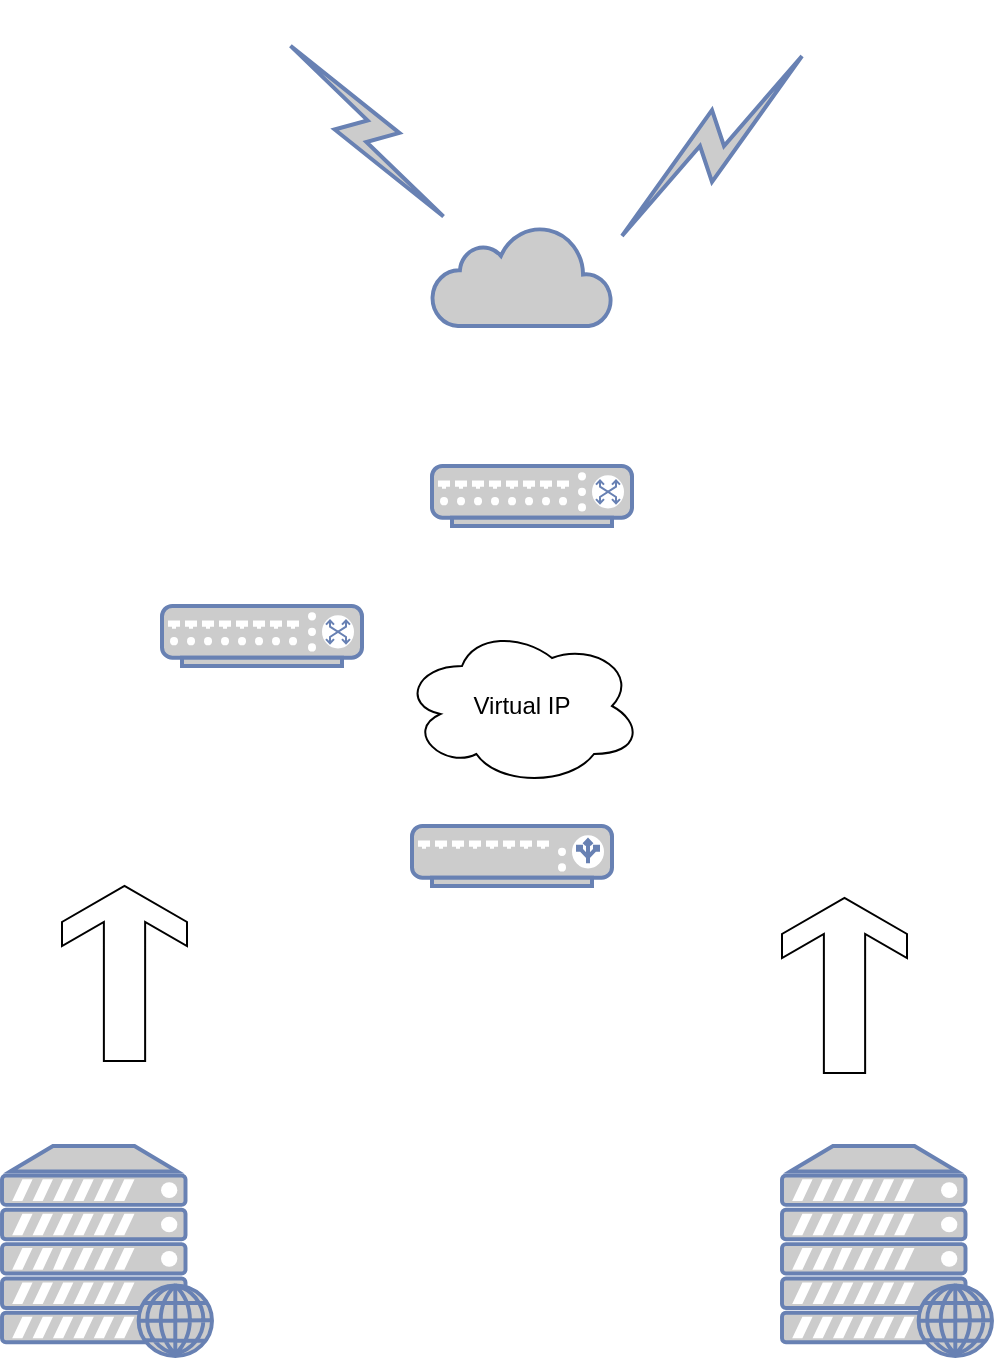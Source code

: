 <mxfile version="21.8.1" type="github">
  <diagram name="Page-1" id="7ZhIR4TqCh4ufvg9z-OK">
    <mxGraphModel dx="1434" dy="750" grid="1" gridSize="10" guides="1" tooltips="1" connect="1" arrows="1" fold="1" page="1" pageScale="1" pageWidth="850" pageHeight="1100" math="0" shadow="0">
      <root>
        <mxCell id="0" />
        <mxCell id="1" parent="0" />
        <mxCell id="F_gjkFXEltTEXuYi4get-1" value="" style="fontColor=#0066CC;verticalAlign=top;verticalLabelPosition=bottom;labelPosition=center;align=center;html=1;outlineConnect=0;fillColor=#CCCCCC;strokeColor=#6881B3;gradientColor=none;gradientDirection=north;strokeWidth=2;shape=mxgraph.networks.load_balancer;" vertex="1" parent="1">
          <mxGeometry x="365" y="470" width="100" height="30" as="geometry" />
        </mxCell>
        <mxCell id="F_gjkFXEltTEXuYi4get-3" value="" style="fontColor=#0066CC;verticalAlign=top;verticalLabelPosition=bottom;labelPosition=center;align=center;html=1;outlineConnect=0;fillColor=#CCCCCC;strokeColor=#6881B3;gradientColor=none;gradientDirection=north;strokeWidth=2;shape=mxgraph.networks.web_server;" vertex="1" parent="1">
          <mxGeometry x="160" y="630" width="105" height="105" as="geometry" />
        </mxCell>
        <mxCell id="F_gjkFXEltTEXuYi4get-4" value="" style="fontColor=#0066CC;verticalAlign=top;verticalLabelPosition=bottom;labelPosition=center;align=center;html=1;outlineConnect=0;fillColor=#CCCCCC;strokeColor=#6881B3;gradientColor=none;gradientDirection=north;strokeWidth=2;shape=mxgraph.networks.web_server;" vertex="1" parent="1">
          <mxGeometry x="550" y="630" width="105" height="105" as="geometry" />
        </mxCell>
        <mxCell id="F_gjkFXEltTEXuYi4get-6" value="" style="html=1;outlineConnect=0;fillColor=#CCCCCC;strokeColor=#6881B3;gradientColor=none;gradientDirection=north;strokeWidth=2;shape=mxgraph.networks.cloud;fontColor=#ffffff;" vertex="1" parent="1">
          <mxGeometry x="375" y="170" width="90" height="50" as="geometry" />
        </mxCell>
        <mxCell id="F_gjkFXEltTEXuYi4get-7" value="" style="html=1;outlineConnect=0;fillColor=#CCCCCC;strokeColor=#6881B3;gradientColor=none;gradientDirection=north;strokeWidth=2;shape=mxgraph.networks.comm_link_edge;html=1;rounded=0;" edge="1" parent="1">
          <mxGeometry width="100" height="100" relative="1" as="geometry">
            <mxPoint x="465" y="180" as="sourcePoint" />
            <mxPoint x="565" y="80" as="targetPoint" />
          </mxGeometry>
        </mxCell>
        <mxCell id="F_gjkFXEltTEXuYi4get-8" value="" style="html=1;outlineConnect=0;fillColor=#CCCCCC;strokeColor=#6881B3;gradientColor=none;gradientDirection=north;strokeWidth=2;shape=mxgraph.networks.comm_link_edge;html=1;rounded=0;" edge="1" parent="1">
          <mxGeometry width="100" height="100" relative="1" as="geometry">
            <mxPoint x="385" y="170" as="sourcePoint" />
            <mxPoint x="300" y="75.217" as="targetPoint" />
            <Array as="points">
              <mxPoint x="380" y="110" />
            </Array>
          </mxGeometry>
        </mxCell>
        <mxCell id="F_gjkFXEltTEXuYi4get-11" value="" style="html=1;shadow=0;dashed=0;align=center;verticalAlign=middle;shape=mxgraph.arrows2.sharpArrow;dy1=0.67;dx1=18;dx2=18;notch=0;direction=north;" vertex="1" parent="1">
          <mxGeometry x="190" y="500" width="62.5" height="87.5" as="geometry" />
        </mxCell>
        <mxCell id="F_gjkFXEltTEXuYi4get-12" value="" style="html=1;shadow=0;dashed=0;align=center;verticalAlign=middle;shape=mxgraph.arrows2.sharpArrow;dy1=0.67;dx1=18;dx2=18;notch=0;direction=north;" vertex="1" parent="1">
          <mxGeometry x="550" y="506" width="62.5" height="87.5" as="geometry" />
        </mxCell>
        <mxCell id="F_gjkFXEltTEXuYi4get-13" value="" style="fontColor=#0066CC;verticalAlign=top;verticalLabelPosition=bottom;labelPosition=center;align=center;html=1;outlineConnect=0;fillColor=#CCCCCC;strokeColor=#6881B3;gradientColor=none;gradientDirection=north;strokeWidth=2;shape=mxgraph.networks.switch;" vertex="1" parent="1">
          <mxGeometry x="375" y="290" width="100" height="30" as="geometry" />
        </mxCell>
        <mxCell id="F_gjkFXEltTEXuYi4get-14" value="" style="fontColor=#0066CC;verticalAlign=top;verticalLabelPosition=bottom;labelPosition=center;align=center;html=1;outlineConnect=0;fillColor=#CCCCCC;strokeColor=#6881B3;gradientColor=none;gradientDirection=north;strokeWidth=2;shape=mxgraph.networks.switch;" vertex="1" parent="1">
          <mxGeometry x="240" y="360" width="100" height="30" as="geometry" />
        </mxCell>
        <mxCell id="F_gjkFXEltTEXuYi4get-15" value="Virtual IP" style="ellipse;shape=cloud;whiteSpace=wrap;html=1;" vertex="1" parent="1">
          <mxGeometry x="360" y="370" width="120" height="80" as="geometry" />
        </mxCell>
      </root>
    </mxGraphModel>
  </diagram>
</mxfile>
